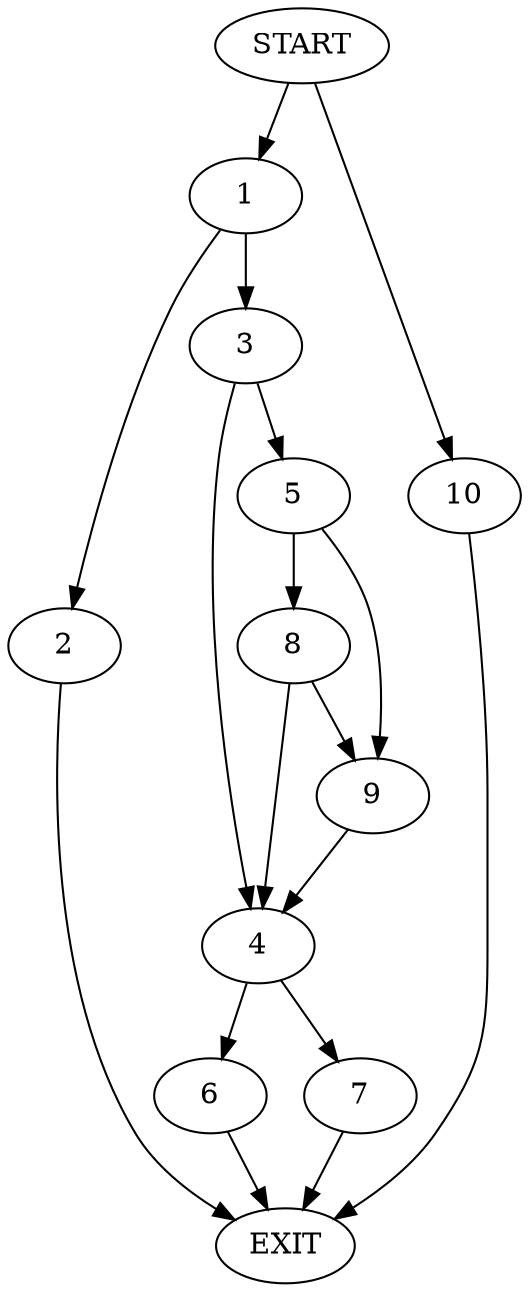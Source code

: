 digraph {
0 [label="START"]
11 [label="EXIT"]
0 -> 1
1 -> 2
1 -> 3
2 -> 11
3 -> 4
3 -> 5
4 -> 6
4 -> 7
5 -> 8
5 -> 9
9 -> 4
8 -> 4
8 -> 9
7 -> 11
6 -> 11
0 -> 10
10 -> 11
}

